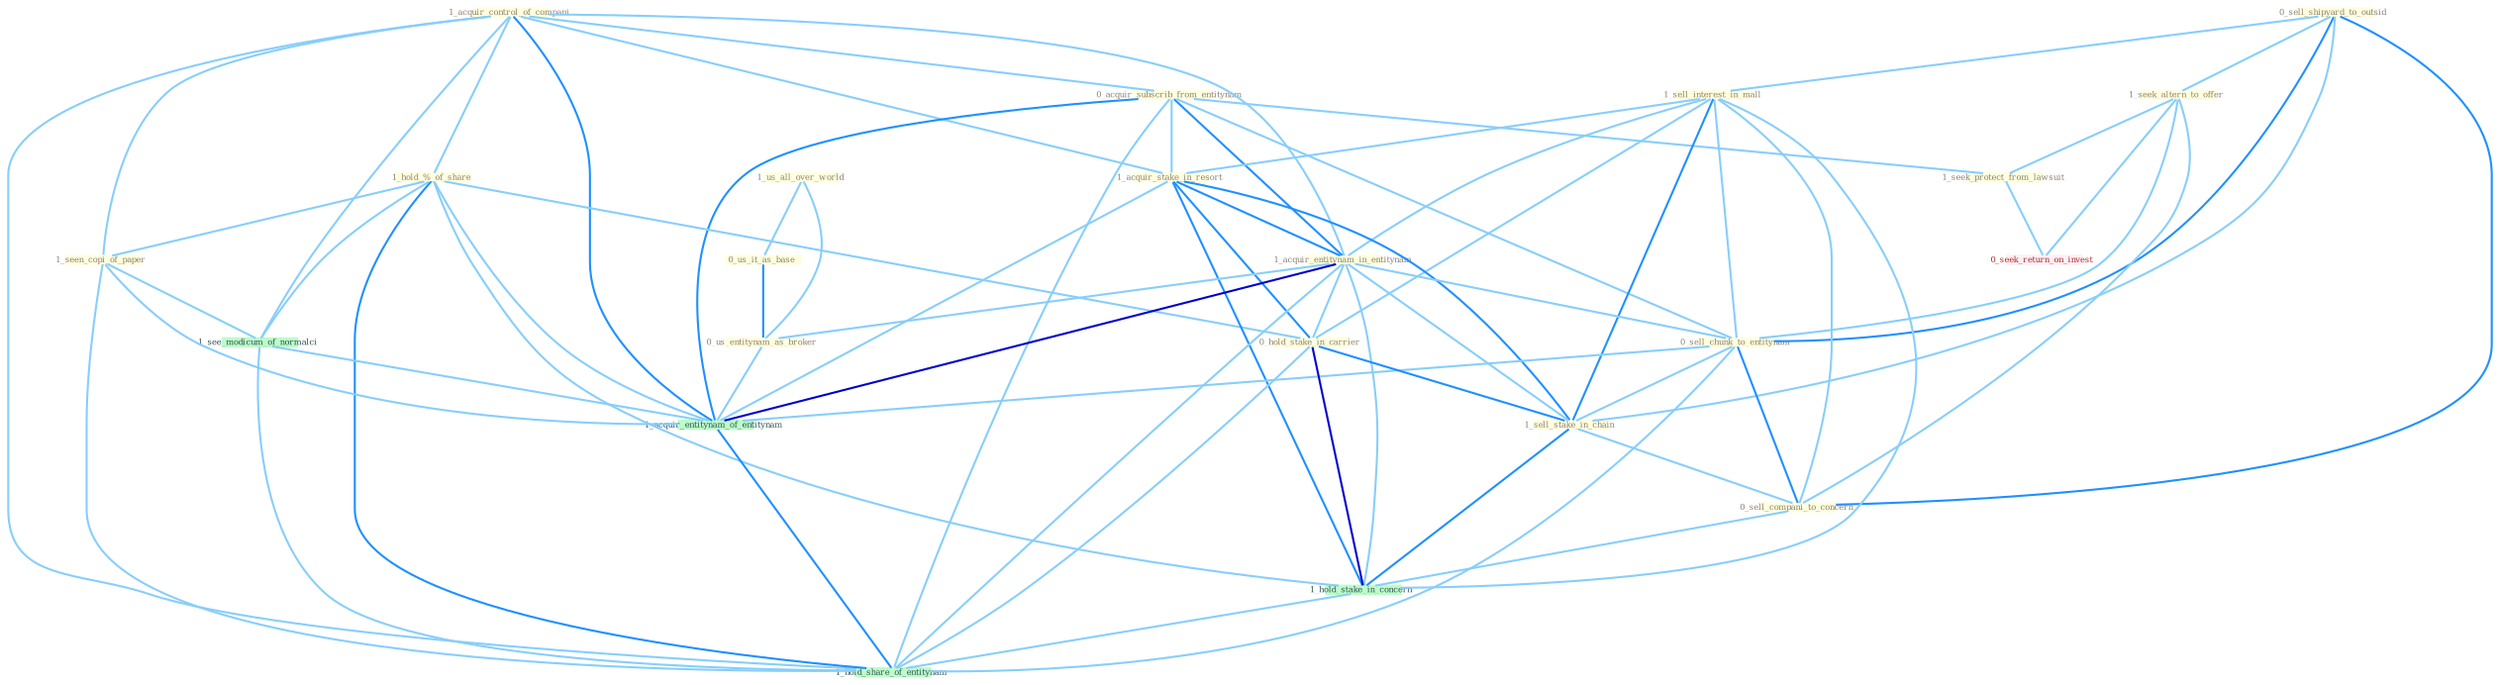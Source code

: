 Graph G{ 
    node
    [shape=polygon,style=filled,width=.5,height=.06,color="#BDFCC9",fixedsize=true,fontsize=4,
    fontcolor="#2f4f4f"];
    {node
    [color="#ffffe0", fontcolor="#8b7d6b"] "1_acquir_control_of_compani " "0_sell_shipyard_to_outsid " "0_acquir_subscrib_from_entitynam " "1_sell_interest_in_mall " "1_hold_%_of_share " "1_acquir_stake_in_resort " "1_seek_altern_to_offer " "1_us_all_over_world " "1_acquir_entitynam_in_entitynam " "0_us_it_as_base " "1_seek_protect_from_lawsuit " "0_sell_chunk_to_entitynam " "1_seen_copi_of_paper " "0_hold_stake_in_carrier " "1_sell_stake_in_chain " "0_us_entitynam_as_broker " "0_sell_compani_to_concern "}
{node [color="#fff0f5", fontcolor="#b22222"] "0_seek_return_on_invest "}
edge [color="#B0E2FF"];

	"1_acquir_control_of_compani " -- "0_acquir_subscrib_from_entitynam " [w="1", color="#87cefa" ];
	"1_acquir_control_of_compani " -- "1_hold_%_of_share " [w="1", color="#87cefa" ];
	"1_acquir_control_of_compani " -- "1_acquir_stake_in_resort " [w="1", color="#87cefa" ];
	"1_acquir_control_of_compani " -- "1_acquir_entitynam_in_entitynam " [w="1", color="#87cefa" ];
	"1_acquir_control_of_compani " -- "1_seen_copi_of_paper " [w="1", color="#87cefa" ];
	"1_acquir_control_of_compani " -- "1_see_modicum_of_normalci " [w="1", color="#87cefa" ];
	"1_acquir_control_of_compani " -- "1_acquir_entitynam_of_entitynam " [w="2", color="#1e90ff" , len=0.8];
	"1_acquir_control_of_compani " -- "1_hold_share_of_entitynam " [w="1", color="#87cefa" ];
	"0_sell_shipyard_to_outsid " -- "1_sell_interest_in_mall " [w="1", color="#87cefa" ];
	"0_sell_shipyard_to_outsid " -- "1_seek_altern_to_offer " [w="1", color="#87cefa" ];
	"0_sell_shipyard_to_outsid " -- "0_sell_chunk_to_entitynam " [w="2", color="#1e90ff" , len=0.8];
	"0_sell_shipyard_to_outsid " -- "1_sell_stake_in_chain " [w="1", color="#87cefa" ];
	"0_sell_shipyard_to_outsid " -- "0_sell_compani_to_concern " [w="2", color="#1e90ff" , len=0.8];
	"0_acquir_subscrib_from_entitynam " -- "1_acquir_stake_in_resort " [w="1", color="#87cefa" ];
	"0_acquir_subscrib_from_entitynam " -- "1_acquir_entitynam_in_entitynam " [w="2", color="#1e90ff" , len=0.8];
	"0_acquir_subscrib_from_entitynam " -- "1_seek_protect_from_lawsuit " [w="1", color="#87cefa" ];
	"0_acquir_subscrib_from_entitynam " -- "0_sell_chunk_to_entitynam " [w="1", color="#87cefa" ];
	"0_acquir_subscrib_from_entitynam " -- "1_acquir_entitynam_of_entitynam " [w="2", color="#1e90ff" , len=0.8];
	"0_acquir_subscrib_from_entitynam " -- "1_hold_share_of_entitynam " [w="1", color="#87cefa" ];
	"1_sell_interest_in_mall " -- "1_acquir_stake_in_resort " [w="1", color="#87cefa" ];
	"1_sell_interest_in_mall " -- "1_acquir_entitynam_in_entitynam " [w="1", color="#87cefa" ];
	"1_sell_interest_in_mall " -- "0_sell_chunk_to_entitynam " [w="1", color="#87cefa" ];
	"1_sell_interest_in_mall " -- "0_hold_stake_in_carrier " [w="1", color="#87cefa" ];
	"1_sell_interest_in_mall " -- "1_sell_stake_in_chain " [w="2", color="#1e90ff" , len=0.8];
	"1_sell_interest_in_mall " -- "0_sell_compani_to_concern " [w="1", color="#87cefa" ];
	"1_sell_interest_in_mall " -- "1_hold_stake_in_concern " [w="1", color="#87cefa" ];
	"1_hold_%_of_share " -- "1_seen_copi_of_paper " [w="1", color="#87cefa" ];
	"1_hold_%_of_share " -- "0_hold_stake_in_carrier " [w="1", color="#87cefa" ];
	"1_hold_%_of_share " -- "1_hold_stake_in_concern " [w="1", color="#87cefa" ];
	"1_hold_%_of_share " -- "1_see_modicum_of_normalci " [w="1", color="#87cefa" ];
	"1_hold_%_of_share " -- "1_acquir_entitynam_of_entitynam " [w="1", color="#87cefa" ];
	"1_hold_%_of_share " -- "1_hold_share_of_entitynam " [w="2", color="#1e90ff" , len=0.8];
	"1_acquir_stake_in_resort " -- "1_acquir_entitynam_in_entitynam " [w="2", color="#1e90ff" , len=0.8];
	"1_acquir_stake_in_resort " -- "0_hold_stake_in_carrier " [w="2", color="#1e90ff" , len=0.8];
	"1_acquir_stake_in_resort " -- "1_sell_stake_in_chain " [w="2", color="#1e90ff" , len=0.8];
	"1_acquir_stake_in_resort " -- "1_hold_stake_in_concern " [w="2", color="#1e90ff" , len=0.8];
	"1_acquir_stake_in_resort " -- "1_acquir_entitynam_of_entitynam " [w="1", color="#87cefa" ];
	"1_seek_altern_to_offer " -- "1_seek_protect_from_lawsuit " [w="1", color="#87cefa" ];
	"1_seek_altern_to_offer " -- "0_sell_chunk_to_entitynam " [w="1", color="#87cefa" ];
	"1_seek_altern_to_offer " -- "0_sell_compani_to_concern " [w="1", color="#87cefa" ];
	"1_seek_altern_to_offer " -- "0_seek_return_on_invest " [w="1", color="#87cefa" ];
	"1_us_all_over_world " -- "0_us_it_as_base " [w="1", color="#87cefa" ];
	"1_us_all_over_world " -- "0_us_entitynam_as_broker " [w="1", color="#87cefa" ];
	"1_acquir_entitynam_in_entitynam " -- "0_sell_chunk_to_entitynam " [w="1", color="#87cefa" ];
	"1_acquir_entitynam_in_entitynam " -- "0_hold_stake_in_carrier " [w="1", color="#87cefa" ];
	"1_acquir_entitynam_in_entitynam " -- "1_sell_stake_in_chain " [w="1", color="#87cefa" ];
	"1_acquir_entitynam_in_entitynam " -- "0_us_entitynam_as_broker " [w="1", color="#87cefa" ];
	"1_acquir_entitynam_in_entitynam " -- "1_hold_stake_in_concern " [w="1", color="#87cefa" ];
	"1_acquir_entitynam_in_entitynam " -- "1_acquir_entitynam_of_entitynam " [w="3", color="#0000cd" , len=0.6];
	"1_acquir_entitynam_in_entitynam " -- "1_hold_share_of_entitynam " [w="1", color="#87cefa" ];
	"0_us_it_as_base " -- "0_us_entitynam_as_broker " [w="2", color="#1e90ff" , len=0.8];
	"1_seek_protect_from_lawsuit " -- "0_seek_return_on_invest " [w="1", color="#87cefa" ];
	"0_sell_chunk_to_entitynam " -- "1_sell_stake_in_chain " [w="1", color="#87cefa" ];
	"0_sell_chunk_to_entitynam " -- "0_sell_compani_to_concern " [w="2", color="#1e90ff" , len=0.8];
	"0_sell_chunk_to_entitynam " -- "1_acquir_entitynam_of_entitynam " [w="1", color="#87cefa" ];
	"0_sell_chunk_to_entitynam " -- "1_hold_share_of_entitynam " [w="1", color="#87cefa" ];
	"1_seen_copi_of_paper " -- "1_see_modicum_of_normalci " [w="1", color="#87cefa" ];
	"1_seen_copi_of_paper " -- "1_acquir_entitynam_of_entitynam " [w="1", color="#87cefa" ];
	"1_seen_copi_of_paper " -- "1_hold_share_of_entitynam " [w="1", color="#87cefa" ];
	"0_hold_stake_in_carrier " -- "1_sell_stake_in_chain " [w="2", color="#1e90ff" , len=0.8];
	"0_hold_stake_in_carrier " -- "1_hold_stake_in_concern " [w="3", color="#0000cd" , len=0.6];
	"0_hold_stake_in_carrier " -- "1_hold_share_of_entitynam " [w="1", color="#87cefa" ];
	"1_sell_stake_in_chain " -- "0_sell_compani_to_concern " [w="1", color="#87cefa" ];
	"1_sell_stake_in_chain " -- "1_hold_stake_in_concern " [w="2", color="#1e90ff" , len=0.8];
	"0_us_entitynam_as_broker " -- "1_acquir_entitynam_of_entitynam " [w="1", color="#87cefa" ];
	"0_sell_compani_to_concern " -- "1_hold_stake_in_concern " [w="1", color="#87cefa" ];
	"1_hold_stake_in_concern " -- "1_hold_share_of_entitynam " [w="1", color="#87cefa" ];
	"1_see_modicum_of_normalci " -- "1_acquir_entitynam_of_entitynam " [w="1", color="#87cefa" ];
	"1_see_modicum_of_normalci " -- "1_hold_share_of_entitynam " [w="1", color="#87cefa" ];
	"1_acquir_entitynam_of_entitynam " -- "1_hold_share_of_entitynam " [w="2", color="#1e90ff" , len=0.8];
}